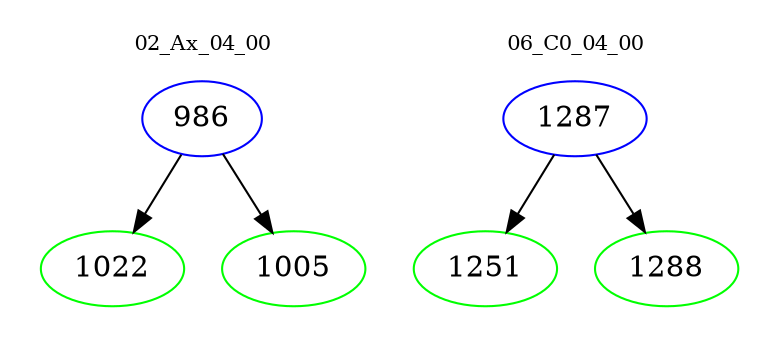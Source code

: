 digraph{
subgraph cluster_0 {
color = white
label = "02_Ax_04_00";
fontsize=10;
T0_986 [label="986", color="blue"]
T0_986 -> T0_1022 [color="black"]
T0_1022 [label="1022", color="green"]
T0_986 -> T0_1005 [color="black"]
T0_1005 [label="1005", color="green"]
}
subgraph cluster_1 {
color = white
label = "06_C0_04_00";
fontsize=10;
T1_1287 [label="1287", color="blue"]
T1_1287 -> T1_1251 [color="black"]
T1_1251 [label="1251", color="green"]
T1_1287 -> T1_1288 [color="black"]
T1_1288 [label="1288", color="green"]
}
}
